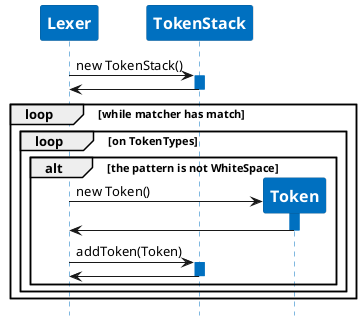 @startuml

hide footbox

skinparam sequence {
    ParticipantFontColor white
    ParticipantFontSize 16
    ParticipantFontStyle bold
    ParticipantBorderThickness 0
    ParticipantBackgroundColor #0070C0
    LifeLineBorderColor #0070C0
    LifeLineBackgroundColor #0070C0
    defaultFontName Calibri
}

skinparam shadowing false

Lexer -> TokenStack : new TokenStack()
activate TokenStack
TokenStack -> Lexer
deactivate TokenStack

loop while matcher has match
    loop on TokenTypes
        alt the pattern is not WhiteSpace
            create Token
            Lexer -> Token : new Token()
            activate Token
            Token -> Lexer
            deactivate Token

            Lexer -> TokenStack : addToken(Token)
            activate TokenStack
            TokenStack -> Lexer 
            deactivate TokenStack
        end
    end
end
@enduml